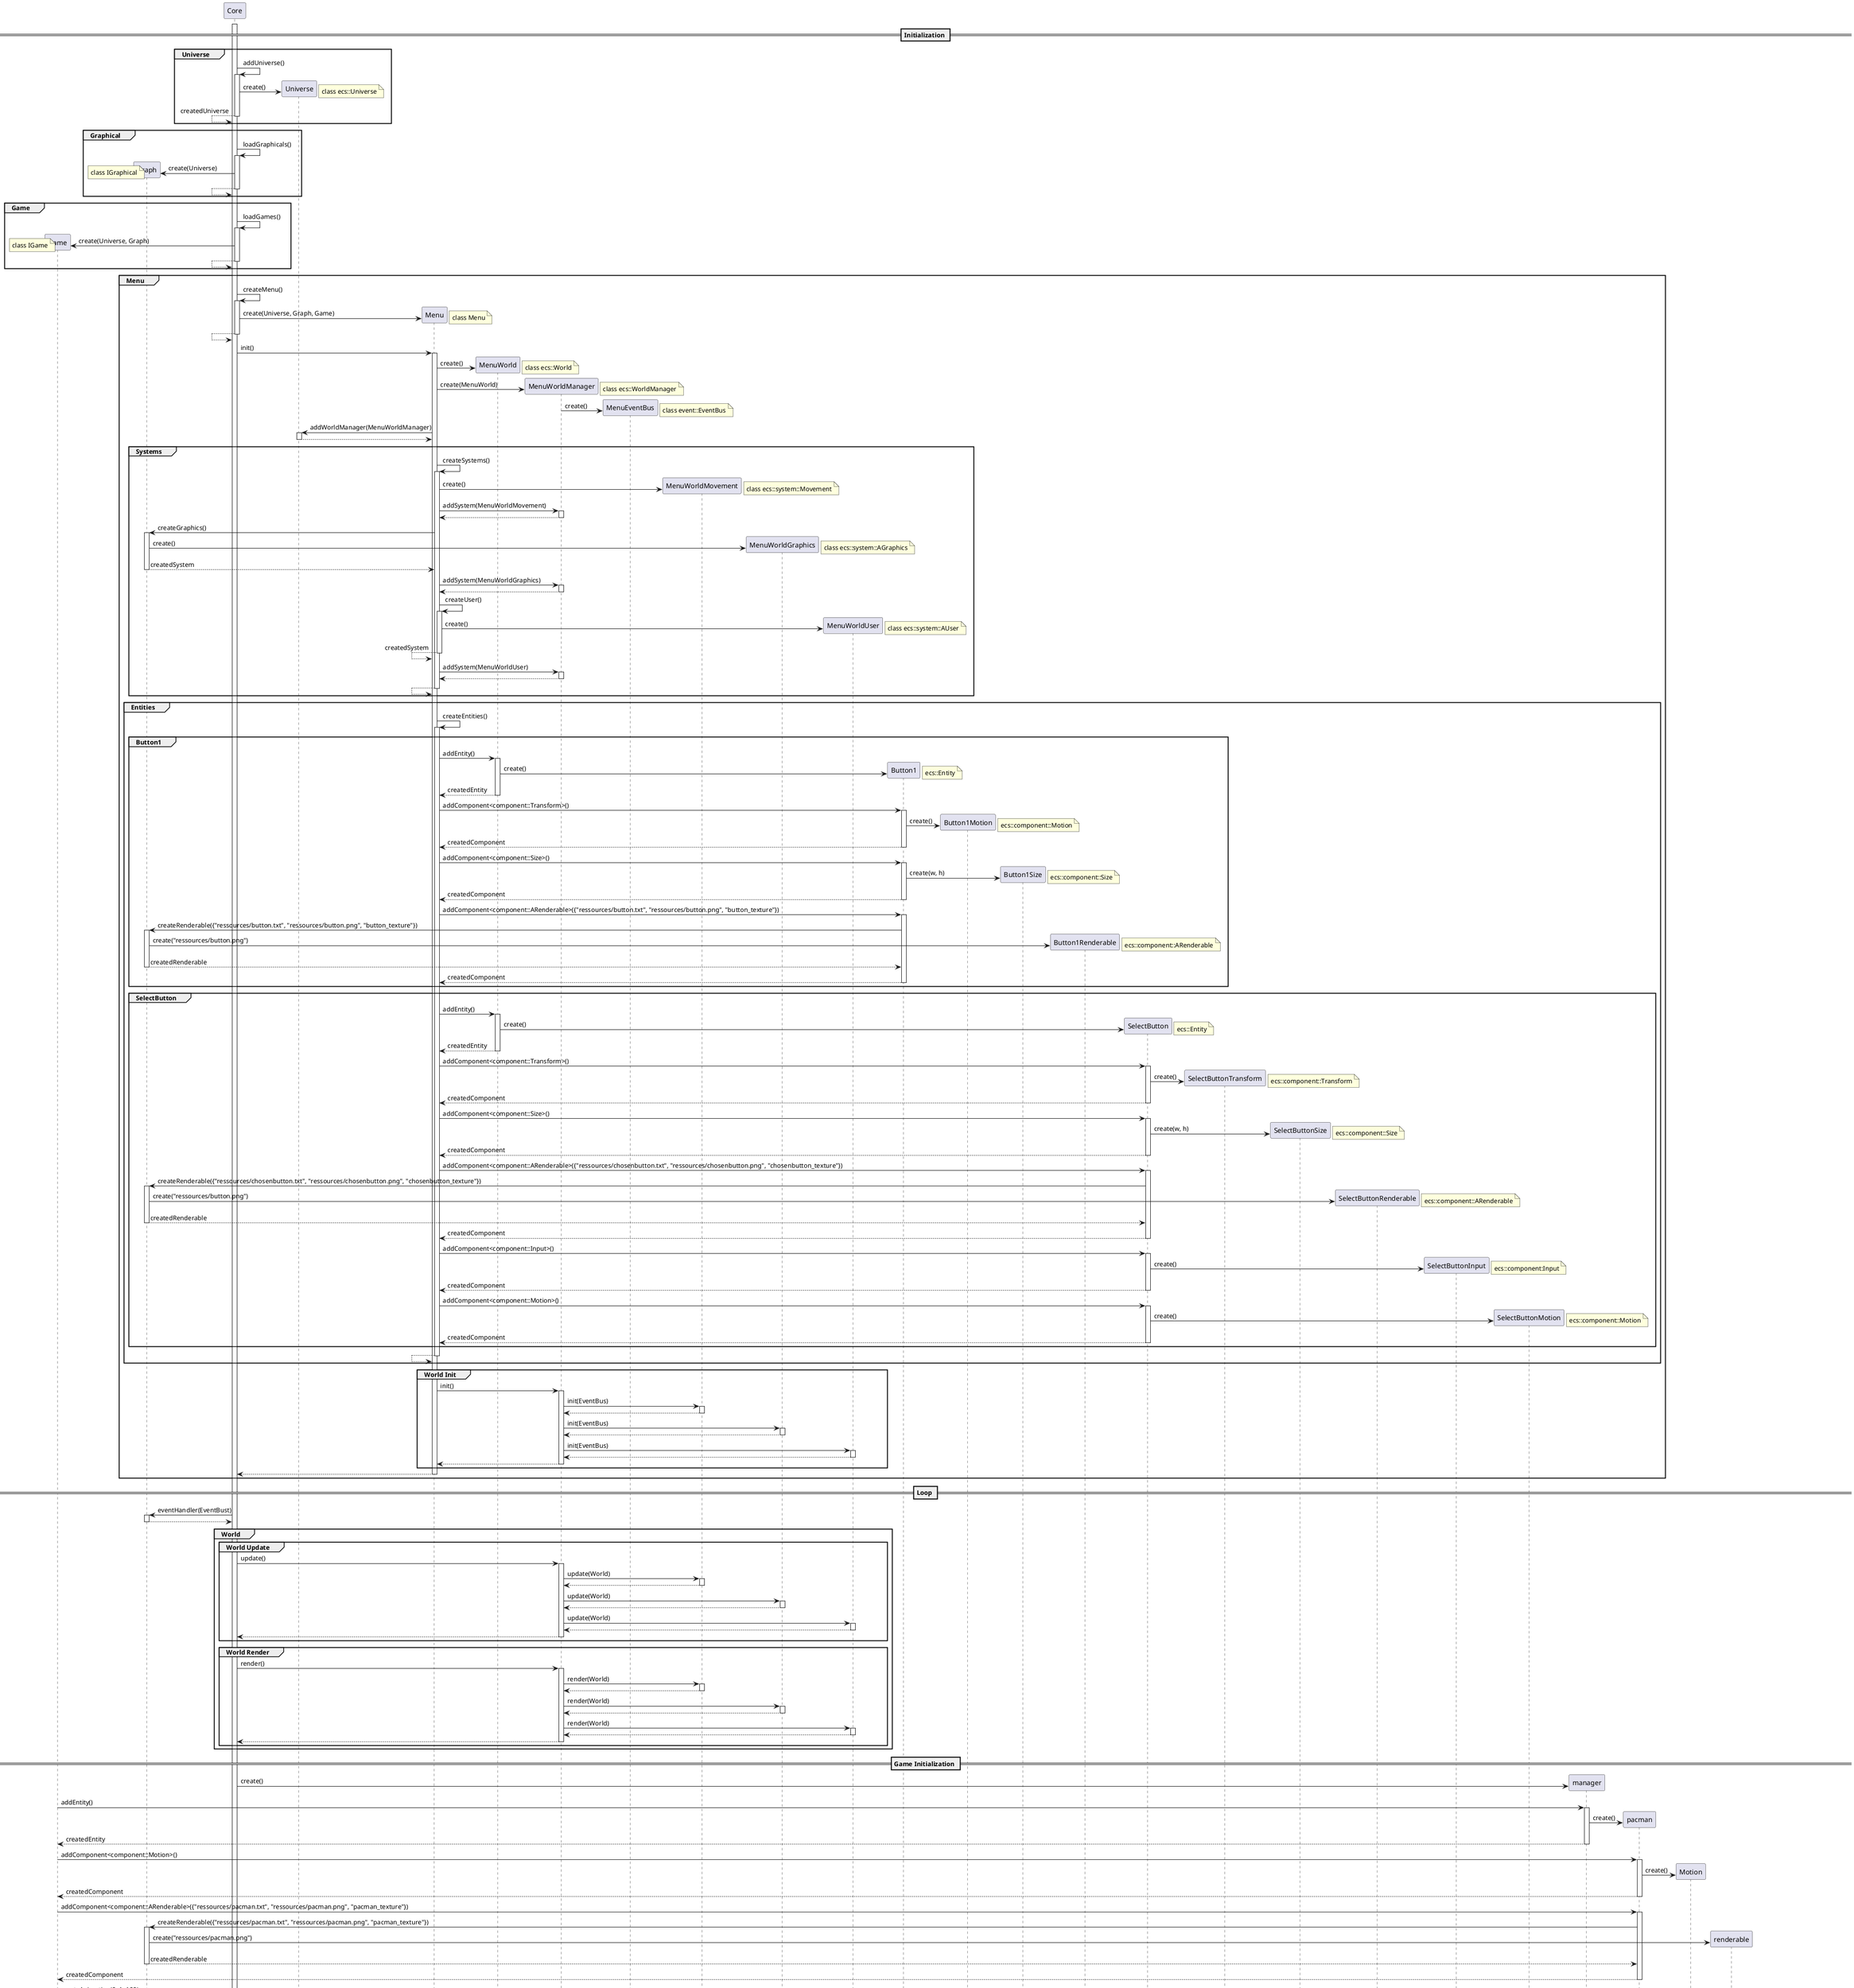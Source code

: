 @startuml

participant Game
participant Graph
participant Core

== Initialization ==

activate Core

group Universe
    Core -> Core ++: addUniverse()
        Core -> Universe **: create()
        note right: class ecs::Universe
    Core <-- Core --: createdUniverse
end

group Graphical
    Core -> Core ++: loadGraphicals()
        Core -> Graph **: create(Universe)
        note left: class IGraphical
    Core <-- Core --
end

group Game
    Core -> Core ++: loadGames()
        Game <- Core **: create(Universe, Graph)
        note left: class IGame
    Core <-- Core --
end

group Menu
    Core -> Core ++: createMenu()
        Core -> Menu **: create(Universe, Graph, Game)
        note right: class Menu
    Core <-- Core --


    Core -> Menu ++: init()
        Menu -> MenuWorld **: create()
        note right: class ecs::World

        Menu -> MenuWorldManager **: create(MenuWorld)
        note right: class ecs::WorldManager

        MenuWorldManager -> MenuEventBus **: create()
        note right: class event::EventBus

        Menu -> Universe ++: addWorldManager(MenuWorldManager)
        Menu <-- Universe --

        group Systems
            Menu -> Menu ++: createSystems()
                Menu -> MenuWorldMovement **: create()
                note right: class ecs::system::Movement

                Menu -> MenuWorldManager ++: addSystem(MenuWorldMovement)
                Menu <-- MenuWorldManager --

                Menu -> Graph ++: createGraphics()
                    Graph -> MenuWorldGraphics **: create()
                    note right: class ecs::system::AGraphics
                Menu <-- Graph --: createdSystem

                Menu -> MenuWorldManager ++: addSystem(MenuWorldGraphics)
                Menu <-- MenuWorldManager --

                Menu -> Menu ++: createUser()
                    Menu -> MenuWorldUser **: create()
                    note right: class ecs::system::AUser
                Menu <-- Menu --: createdSystem

                Menu -> MenuWorldManager ++: addSystem(MenuWorldUser)
                Menu <-- MenuWorldManager --
            Menu <-- Menu --
        end

        group Entities
            Menu -> Menu ++: createEntities()

                group Button1
                    Menu -> MenuWorld ++: addEntity()
                        MenuWorld -> Button1 **: create()
                        note right: ecs::Entity
                    Menu <-- MenuWorld --: createdEntity

                    Menu -> Button1 ++: addComponent<component::Transform>()
                        Button1 -> Button1Motion **: create()
                        note right: ecs::component::Motion
                    Menu <-- Button1 --: createdComponent

                    Menu -> Button1 ++: addComponent<component::Size>()
                        Button1 -> Button1Size **: create(w, h)
                        note right: ecs::component::Size
                    Menu <-- Button1 --: createdComponent

                    Menu -> Button1 ++: addComponent<component::ARenderable>({"ressources/button.txt", "ressources/button.png", "button_texture"})
                        Button1 -> Graph ++: createRenderable({"ressources/button.txt", "ressources/button.png", "button_texture"})
                            Graph -> Button1Renderable **: create("ressources/button.png")
                            note right: ecs::component::ARenderable
                        Button1 <-- Graph --: createdRenderable
                    Menu <-- Button1 --: createdComponent
                end

                group SelectButton
                    Menu -> MenuWorld ++: addEntity()
                        MenuWorld -> SelectButton **: create()
                        note right: ecs::Entity
                    Menu <-- MenuWorld --: createdEntity

                    Menu -> SelectButton ++: addComponent<component::Transform>()
                        SelectButton -> SelectButtonTransform **: create()
                        note right: ecs::component::Transform
                    Menu <-- SelectButton --: createdComponent

                    Menu -> SelectButton ++: addComponent<component::Size>()
                        SelectButton -> SelectButtonSize **: create(w, h)
                        note right: ecs::component::Size
                    Menu <-- SelectButton --: createdComponent

                    Menu -> SelectButton ++: addComponent<component::ARenderable>({"ressources/chosenbutton.txt", "ressources/chosenbutton.png", "chosenbutton_texture"})
                        SelectButton -> Graph ++: createRenderable({"ressources/chosenbutton.txt", "ressources/chosenbutton.png", "chosenbutton_texture"})
                            Graph -> SelectButtonRenderable **: create("ressources/button.png")
                            note right: ecs::component::ARenderable
                        SelectButton <-- Graph --: createdRenderable
                    Menu <-- SelectButton --: createdComponent

                    Menu -> SelectButton ++: addComponent<component::Input>()
                        SelectButton -> SelectButtonInput **: create()
                        note right: ecs::component:Input
                    Menu <-- SelectButton --: createdComponent

                    Menu -> SelectButton ++: addComponent<component::Motion>()
                        SelectButton -> SelectButtonMotion **: create()
                        note right: ecs::component::Motion
                    Menu <-- SelectButton --: createdComponent
                end
            Menu <-- Menu --
        end

        group World Init
            Menu -> MenuWorldManager ++: init()
                MenuWorldManager -> MenuWorldMovement ++: init(EventBus)
                MenuWorldManager <-- MenuWorldMovement --

                MenuWorldManager -> MenuWorldGraphics ++: init(EventBus)
                MenuWorldManager <-- MenuWorldGraphics --

                MenuWorldManager -> MenuWorldUser ++: init(EventBus)
                MenuWorldManager <-- MenuWorldUser --
            Menu <-- MenuWorldManager --
        end
    Core <-- Menu --
end

== Loop ==

Core -> Graph ++: eventHandler(EventBust)
Core <-- Graph --

group World
    group World Update
        Core -> MenuWorldManager ++: update()
            MenuWorldManager -> MenuWorldMovement ++: update(World)
            MenuWorldManager <-- MenuWorldMovement --

            MenuWorldManager -> MenuWorldGraphics ++: update(World)
            MenuWorldManager <-- MenuWorldGraphics --

            MenuWorldManager -> MenuWorldUser ++: update(World)
            MenuWorldManager <-- MenuWorldUser --
        Core <-- MenuWorldManager --
    end

    group World Render
        Core -> MenuWorldManager ++: render()
            MenuWorldManager -> MenuWorldMovement ++: render(World)
            MenuWorldManager <-- MenuWorldMovement --

            MenuWorldManager -> MenuWorldGraphics ++: render(World)
            MenuWorldManager <-- MenuWorldGraphics --

            MenuWorldManager -> MenuWorldUser ++: render(World)
            MenuWorldManager <-- MenuWorldUser --
        Core <-- MenuWorldManager --
    end
end

== Game Initialization ==

Core -> manager **: create()

Game -> manager ++: addEntity()
manager -> pacman **: create()
Game <-- manager --: createdEntity

Game -> pacman ++: addComponent<component::Motion>()
pacman -> Motion **: create()
Game <-- pacman --: createdComponent

Game -> pacman ++: addComponent<component::ARenderable>({"ressources/pacman.txt", "ressources/pacman.png", "pacman_texture"})
pacman -> Graph ++: createRenderable({"ressources/pacman.txt", "ressources/pacman.png", "pacman_texture"})
Graph -> renderable **: create("ressources/pacman.png")
pacman <-- Graph --: createdRenderable
Game <-- pacman --: createdComponent

Game -> Graph ++: createAnimation(0, 1, 100)
Graph -> Anim1 **: create(0, 1, 100)
Game <-- Graph --: createdAnimation

Game -> renderable ++: setAnimation("Idle", Anim1)
Game <-- renderable --

Game -> Graph ++: createAnimation(1, 5, 100)
Graph -> Anim2 **: create(1, 5, 100)
Game <-- Graph --: createdAnimation

Game -> renderable ++: setAnimation("Move", Anim2)
Game <-- renderable --

Game -> Graph ++: createAnimation(1, 3, 50)
Graph -> Anim3 **: create(1, 3, 50)
Game <-- Graph --: createdAnimation

Game -> renderable ++: setAnimation("Die", Anim3)
Game <-- renderable --

Core <-- Game --
== Game loop ==

@enduml